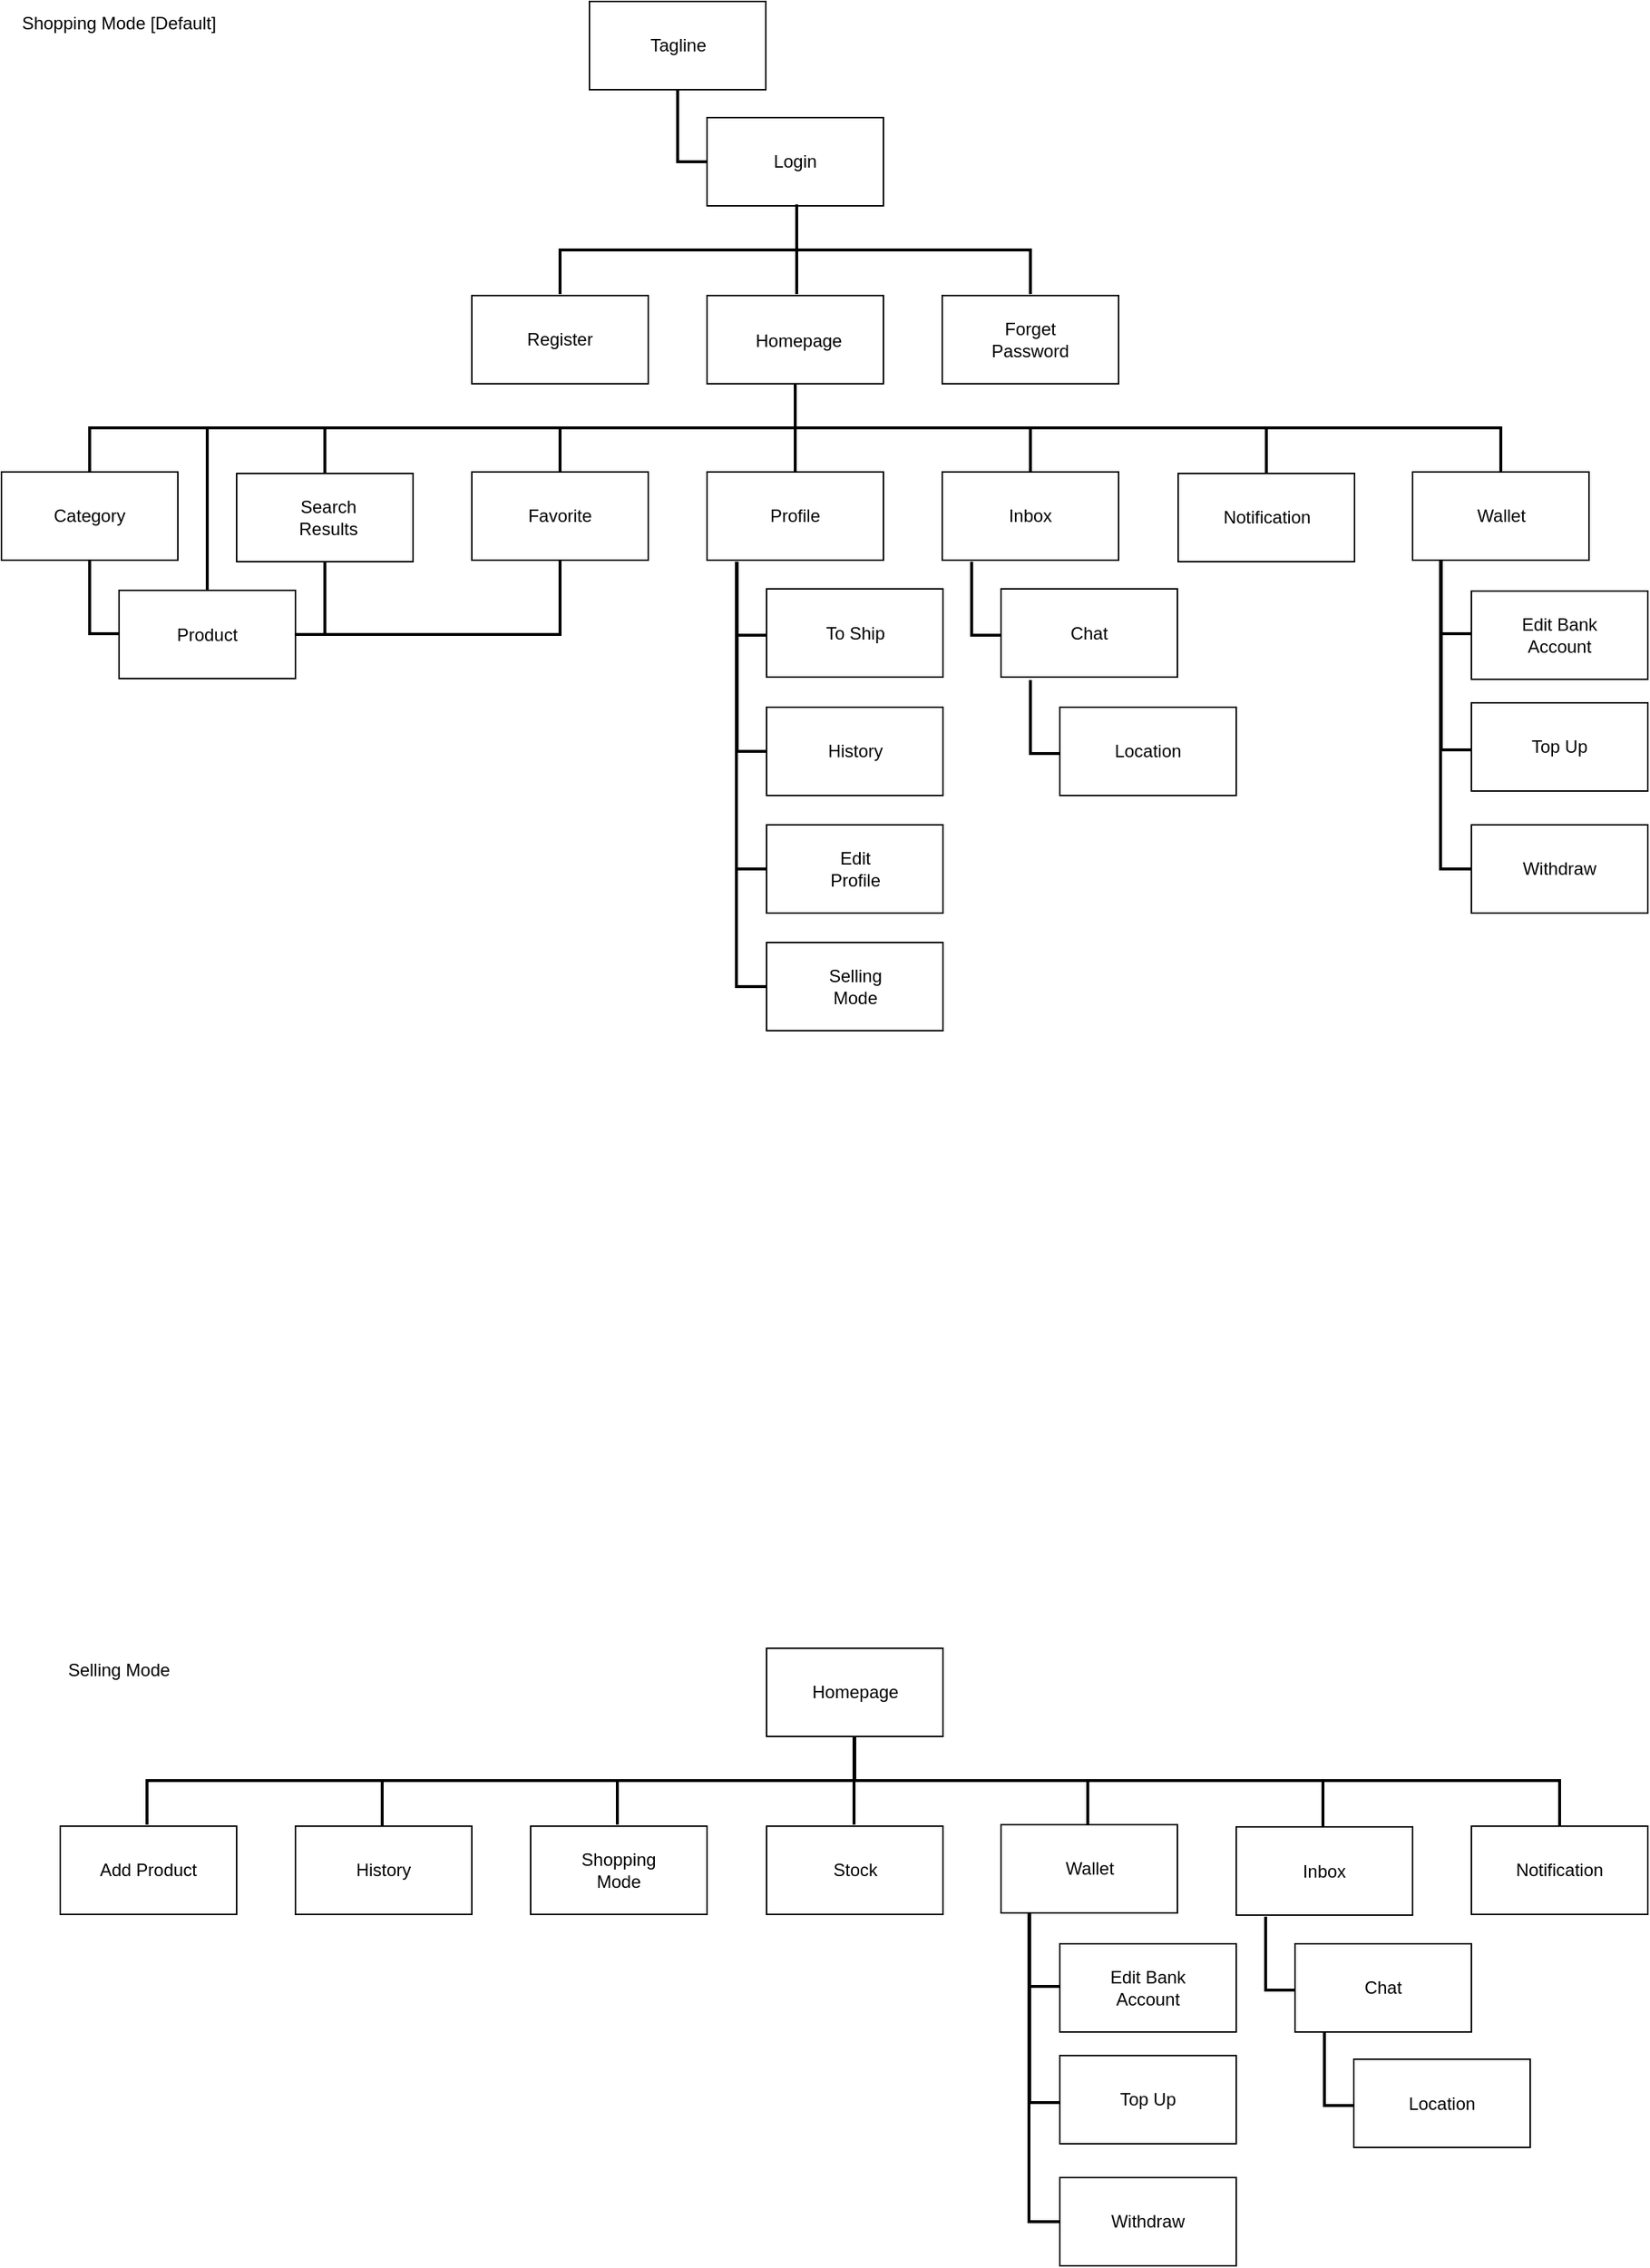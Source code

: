 <mxfile version="23.0.2" type="device">
  <diagram name="Page-1" id="lIRqyHxC0R3AH6KVQ2DP">
    <mxGraphModel dx="1908" dy="1246" grid="1" gridSize="10" guides="1" tooltips="1" connect="1" arrows="1" fold="1" page="1" pageScale="1" pageWidth="1654" pageHeight="1169" math="0" shadow="0">
      <root>
        <mxCell id="0" />
        <mxCell id="1" parent="0" />
        <mxCell id="brxClrzuQZExlbl_WFOc-2" value="" style="rounded=0;whiteSpace=wrap;html=1;" parent="1" vertex="1">
          <mxGeometry x="480" y="80" width="120" height="60" as="geometry" />
        </mxCell>
        <mxCell id="brxClrzuQZExlbl_WFOc-3" value="Tagline" style="text;html=1;strokeColor=none;fillColor=none;align=center;verticalAlign=middle;whiteSpace=wrap;rounded=0;" parent="1" vertex="1">
          <mxGeometry x="511.5" y="95" width="57" height="30" as="geometry" />
        </mxCell>
        <mxCell id="brxClrzuQZExlbl_WFOc-4" value="" style="rounded=0;whiteSpace=wrap;html=1;" parent="1" vertex="1">
          <mxGeometry x="560" y="159" width="120" height="60" as="geometry" />
        </mxCell>
        <mxCell id="brxClrzuQZExlbl_WFOc-5" value="Login" style="text;html=1;strokeColor=none;fillColor=none;align=center;verticalAlign=middle;whiteSpace=wrap;rounded=0;" parent="1" vertex="1">
          <mxGeometry x="590" y="174" width="60" height="30" as="geometry" />
        </mxCell>
        <mxCell id="brxClrzuQZExlbl_WFOc-6" value="" style="rounded=0;whiteSpace=wrap;html=1;" parent="1" vertex="1">
          <mxGeometry x="400" y="280" width="120" height="60" as="geometry" />
        </mxCell>
        <mxCell id="brxClrzuQZExlbl_WFOc-7" value="Register" style="text;html=1;strokeColor=none;fillColor=none;align=center;verticalAlign=middle;whiteSpace=wrap;rounded=0;" parent="1" vertex="1">
          <mxGeometry x="430" y="295" width="60" height="30" as="geometry" />
        </mxCell>
        <mxCell id="brxClrzuQZExlbl_WFOc-8" value="" style="rounded=0;whiteSpace=wrap;html=1;" parent="1" vertex="1">
          <mxGeometry x="560" y="280" width="120" height="60" as="geometry" />
        </mxCell>
        <mxCell id="MwOp3cHE7a-F9lENikX7-23" value="" style="edgeStyle=orthogonalEdgeStyle;rounded=0;orthogonalLoop=1;jettySize=auto;html=1;exitX=0.5;exitY=1;exitDx=0;exitDy=0;endArrow=none;endFill=0;strokeWidth=2;entryX=0.5;entryY=0;entryDx=0;entryDy=0;" parent="1" source="brxClrzuQZExlbl_WFOc-8" target="MwOp3cHE7a-F9lENikX7-9" edge="1">
          <mxGeometry relative="1" as="geometry">
            <mxPoint x="543" y="363" as="sourcePoint" />
            <Array as="points">
              <mxPoint x="540" y="370" />
              <mxPoint x="620" y="370" />
              <mxPoint x="620" y="400" />
            </Array>
          </mxGeometry>
        </mxCell>
        <mxCell id="brxClrzuQZExlbl_WFOc-9" value="Homepage" style="text;html=1;strokeColor=none;fillColor=none;align=center;verticalAlign=middle;whiteSpace=wrap;rounded=0;" parent="1" vertex="1">
          <mxGeometry x="575" y="295" width="95" height="31.67" as="geometry" />
        </mxCell>
        <mxCell id="brxClrzuQZExlbl_WFOc-10" value="" style="rounded=0;whiteSpace=wrap;html=1;" parent="1" vertex="1">
          <mxGeometry x="80" y="400" width="120" height="60" as="geometry" />
        </mxCell>
        <mxCell id="brxClrzuQZExlbl_WFOc-11" value="Category" style="text;html=1;strokeColor=none;fillColor=none;align=center;verticalAlign=middle;whiteSpace=wrap;rounded=0;" parent="1" vertex="1">
          <mxGeometry x="110" y="415" width="60" height="30" as="geometry" />
        </mxCell>
        <mxCell id="brxClrzuQZExlbl_WFOc-12" value="" style="rounded=0;whiteSpace=wrap;html=1;" parent="1" vertex="1">
          <mxGeometry x="240" y="401" width="120" height="60" as="geometry" />
        </mxCell>
        <mxCell id="brxClrzuQZExlbl_WFOc-13" value="Search Results" style="text;html=1;strokeColor=none;fillColor=none;align=center;verticalAlign=middle;whiteSpace=wrap;rounded=0;" parent="1" vertex="1">
          <mxGeometry x="265" y="414.93" width="75" height="32.14" as="geometry" />
        </mxCell>
        <mxCell id="brxClrzuQZExlbl_WFOc-14" value="" style="rounded=0;whiteSpace=wrap;html=1;" parent="1" vertex="1">
          <mxGeometry x="880.5" y="401" width="120" height="60" as="geometry" />
        </mxCell>
        <mxCell id="brxClrzuQZExlbl_WFOc-15" value="Notification" style="text;html=1;strokeColor=none;fillColor=none;align=center;verticalAlign=middle;whiteSpace=wrap;rounded=0;" parent="1" vertex="1">
          <mxGeometry x="905.5" y="416" width="70" height="30" as="geometry" />
        </mxCell>
        <mxCell id="brxClrzuQZExlbl_WFOc-16" value="" style="rounded=0;whiteSpace=wrap;html=1;" parent="1" vertex="1">
          <mxGeometry x="400" y="400" width="120" height="60" as="geometry" />
        </mxCell>
        <mxCell id="brxClrzuQZExlbl_WFOc-17" value="Favorite" style="text;html=1;strokeColor=none;fillColor=none;align=center;verticalAlign=middle;whiteSpace=wrap;rounded=0;" parent="1" vertex="1">
          <mxGeometry x="430" y="415" width="60" height="30" as="geometry" />
        </mxCell>
        <mxCell id="brxClrzuQZExlbl_WFOc-18" value="" style="rounded=0;whiteSpace=wrap;html=1;" parent="1" vertex="1">
          <mxGeometry x="600.5" y="1200" width="120" height="60" as="geometry" />
        </mxCell>
        <mxCell id="brxClrzuQZExlbl_WFOc-19" value="Homepage" style="text;html=1;strokeColor=none;fillColor=none;align=center;verticalAlign=middle;whiteSpace=wrap;rounded=0;" parent="1" vertex="1">
          <mxGeometry x="620.5" y="1215" width="80" height="30" as="geometry" />
        </mxCell>
        <mxCell id="brxClrzuQZExlbl_WFOc-20" value="" style="rounded=0;whiteSpace=wrap;html=1;" parent="1" vertex="1">
          <mxGeometry x="760" y="479.5" width="120" height="60" as="geometry" />
        </mxCell>
        <mxCell id="brxClrzuQZExlbl_WFOc-21" value="Chat" style="text;html=1;strokeColor=none;fillColor=none;align=center;verticalAlign=middle;whiteSpace=wrap;rounded=0;" parent="1" vertex="1">
          <mxGeometry x="790" y="494.5" width="60" height="30" as="geometry" />
        </mxCell>
        <mxCell id="brxClrzuQZExlbl_WFOc-22" value="" style="rounded=0;whiteSpace=wrap;html=1;" parent="1" vertex="1">
          <mxGeometry x="600.5" y="1321" width="120" height="60" as="geometry" />
        </mxCell>
        <mxCell id="brxClrzuQZExlbl_WFOc-23" value="Stock" style="text;html=1;strokeColor=none;fillColor=none;align=center;verticalAlign=middle;whiteSpace=wrap;rounded=0;" parent="1" vertex="1">
          <mxGeometry x="630.5" y="1336" width="60" height="30" as="geometry" />
        </mxCell>
        <mxCell id="brxClrzuQZExlbl_WFOc-24" value="" style="rounded=0;whiteSpace=wrap;html=1;" parent="1" vertex="1">
          <mxGeometry x="160" y="480.5" width="120" height="60" as="geometry" />
        </mxCell>
        <mxCell id="brxClrzuQZExlbl_WFOc-28" value="" style="rounded=0;whiteSpace=wrap;html=1;" parent="1" vertex="1">
          <mxGeometry x="600.5" y="560" width="120" height="60" as="geometry" />
        </mxCell>
        <mxCell id="brxClrzuQZExlbl_WFOc-29" value="History" style="text;html=1;strokeColor=none;fillColor=none;align=center;verticalAlign=middle;whiteSpace=wrap;rounded=0;" parent="1" vertex="1">
          <mxGeometry x="630.5" y="575" width="60" height="30" as="geometry" />
        </mxCell>
        <mxCell id="brxClrzuQZExlbl_WFOc-30" value="" style="rounded=0;whiteSpace=wrap;html=1;" parent="1" vertex="1">
          <mxGeometry x="760" y="1320" width="120" height="60" as="geometry" />
        </mxCell>
        <mxCell id="brxClrzuQZExlbl_WFOc-31" value="Wallet" style="text;html=1;strokeColor=none;fillColor=none;align=center;verticalAlign=middle;whiteSpace=wrap;rounded=0;" parent="1" vertex="1">
          <mxGeometry x="783.5" y="1335" width="73" height="30" as="geometry" />
        </mxCell>
        <mxCell id="brxClrzuQZExlbl_WFOc-32" value="" style="rounded=0;whiteSpace=wrap;html=1;" parent="1" vertex="1">
          <mxGeometry x="280" y="1321" width="120" height="60" as="geometry" />
        </mxCell>
        <mxCell id="brxClrzuQZExlbl_WFOc-33" value="History" style="text;html=1;strokeColor=none;fillColor=none;align=center;verticalAlign=middle;whiteSpace=wrap;rounded=0;" parent="1" vertex="1">
          <mxGeometry x="310" y="1336" width="60" height="30" as="geometry" />
        </mxCell>
        <mxCell id="brxClrzuQZExlbl_WFOc-34" value="" style="rounded=0;whiteSpace=wrap;html=1;" parent="1" vertex="1">
          <mxGeometry x="440" y="1321" width="120" height="60" as="geometry" />
        </mxCell>
        <mxCell id="brxClrzuQZExlbl_WFOc-35" value="Shopping Mode" style="text;html=1;strokeColor=none;fillColor=none;align=center;verticalAlign=middle;whiteSpace=wrap;rounded=0;" parent="1" vertex="1">
          <mxGeometry x="470" y="1336" width="60" height="30" as="geometry" />
        </mxCell>
        <mxCell id="brxClrzuQZExlbl_WFOc-36" value="" style="rounded=0;whiteSpace=wrap;html=1;" parent="1" vertex="1">
          <mxGeometry x="800" y="1401" width="120" height="60" as="geometry" />
        </mxCell>
        <mxCell id="brxClrzuQZExlbl_WFOc-37" value="Edit Bank Account" style="text;html=1;strokeColor=none;fillColor=none;align=center;verticalAlign=middle;whiteSpace=wrap;rounded=0;" parent="1" vertex="1">
          <mxGeometry x="820" y="1416" width="80" height="30" as="geometry" />
        </mxCell>
        <mxCell id="brxClrzuQZExlbl_WFOc-25" value="Product" style="text;html=1;strokeColor=none;fillColor=none;align=center;verticalAlign=middle;whiteSpace=wrap;rounded=0;" parent="1" vertex="1">
          <mxGeometry x="190" y="498" width="60" height="25" as="geometry" />
        </mxCell>
        <mxCell id="MwOp3cHE7a-F9lENikX7-1" value="" style="endArrow=none;html=1;rounded=0;strokeWidth=2;edgeStyle=orthogonalEdgeStyle;exitX=0;exitY=0.5;exitDx=0;exitDy=0;entryX=0.5;entryY=1;entryDx=0;entryDy=0;" parent="1" target="brxClrzuQZExlbl_WFOc-2" edge="1">
          <mxGeometry width="50" height="50" relative="1" as="geometry">
            <mxPoint x="560" y="189" as="sourcePoint" />
            <mxPoint x="526" y="174" as="targetPoint" />
            <Array as="points">
              <mxPoint x="540" y="189" />
            </Array>
          </mxGeometry>
        </mxCell>
        <mxCell id="MwOp3cHE7a-F9lENikX7-2" value="" style="rounded=0;whiteSpace=wrap;html=1;" parent="1" vertex="1">
          <mxGeometry x="720" y="280" width="120" height="60" as="geometry" />
        </mxCell>
        <mxCell id="MwOp3cHE7a-F9lENikX7-3" value="Forget Password" style="text;html=1;strokeColor=none;fillColor=none;align=center;verticalAlign=middle;whiteSpace=wrap;rounded=0;" parent="1" vertex="1">
          <mxGeometry x="750" y="295" width="60" height="30" as="geometry" />
        </mxCell>
        <mxCell id="MwOp3cHE7a-F9lENikX7-7" value="" style="rounded=0;whiteSpace=wrap;html=1;" parent="1" vertex="1">
          <mxGeometry x="720" y="400" width="120" height="60" as="geometry" />
        </mxCell>
        <mxCell id="MwOp3cHE7a-F9lENikX7-8" value="Inbox" style="text;html=1;strokeColor=none;fillColor=none;align=center;verticalAlign=middle;whiteSpace=wrap;rounded=0;" parent="1" vertex="1">
          <mxGeometry x="750" y="415" width="60" height="30" as="geometry" />
        </mxCell>
        <mxCell id="MwOp3cHE7a-F9lENikX7-9" value="" style="rounded=0;whiteSpace=wrap;html=1;" parent="1" vertex="1">
          <mxGeometry x="560" y="400" width="120" height="60" as="geometry" />
        </mxCell>
        <mxCell id="MwOp3cHE7a-F9lENikX7-10" value="Profile" style="text;html=1;strokeColor=none;fillColor=none;align=center;verticalAlign=middle;whiteSpace=wrap;rounded=0;" parent="1" vertex="1">
          <mxGeometry x="590" y="415" width="60" height="30" as="geometry" />
        </mxCell>
        <mxCell id="MwOp3cHE7a-F9lENikX7-11" value="" style="rounded=0;whiteSpace=wrap;html=1;" parent="1" vertex="1">
          <mxGeometry x="800" y="1477" width="120" height="60" as="geometry" />
        </mxCell>
        <mxCell id="MwOp3cHE7a-F9lENikX7-12" value="Top Up" style="text;html=1;strokeColor=none;fillColor=none;align=center;verticalAlign=middle;whiteSpace=wrap;rounded=0;" parent="1" vertex="1">
          <mxGeometry x="820" y="1492" width="80" height="30" as="geometry" />
        </mxCell>
        <mxCell id="MwOp3cHE7a-F9lENikX7-13" value="" style="rounded=0;whiteSpace=wrap;html=1;" parent="1" vertex="1">
          <mxGeometry x="120" y="1321" width="120" height="60" as="geometry" />
        </mxCell>
        <mxCell id="MwOp3cHE7a-F9lENikX7-14" value="Add Product" style="text;html=1;strokeColor=none;fillColor=none;align=center;verticalAlign=middle;whiteSpace=wrap;rounded=0;" parent="1" vertex="1">
          <mxGeometry x="140" y="1336" width="80" height="30" as="geometry" />
        </mxCell>
        <mxCell id="MwOp3cHE7a-F9lENikX7-17" value="" style="rounded=0;whiteSpace=wrap;html=1;" parent="1" vertex="1">
          <mxGeometry x="600.5" y="720" width="120" height="60" as="geometry" />
        </mxCell>
        <mxCell id="MwOp3cHE7a-F9lENikX7-18" value="Selling Mode" style="text;html=1;strokeColor=none;fillColor=none;align=center;verticalAlign=middle;whiteSpace=wrap;rounded=0;" parent="1" vertex="1">
          <mxGeometry x="630.5" y="735" width="60" height="30" as="geometry" />
        </mxCell>
        <mxCell id="MwOp3cHE7a-F9lENikX7-19" value="" style="rounded=0;whiteSpace=wrap;html=1;" parent="1" vertex="1">
          <mxGeometry x="600.5" y="640" width="120" height="60" as="geometry" />
        </mxCell>
        <mxCell id="MwOp3cHE7a-F9lENikX7-20" value="Edit Profile" style="text;html=1;strokeColor=none;fillColor=none;align=center;verticalAlign=middle;whiteSpace=wrap;rounded=0;" parent="1" vertex="1">
          <mxGeometry x="630.5" y="655" width="60" height="30" as="geometry" />
        </mxCell>
        <mxCell id="MwOp3cHE7a-F9lENikX7-21" value="" style="rounded=0;whiteSpace=wrap;html=1;" parent="1" vertex="1">
          <mxGeometry x="600.5" y="479.5" width="120" height="60" as="geometry" />
        </mxCell>
        <mxCell id="MwOp3cHE7a-F9lENikX7-22" value="To Ship" style="text;html=1;strokeColor=none;fillColor=none;align=center;verticalAlign=middle;whiteSpace=wrap;rounded=0;" parent="1" vertex="1">
          <mxGeometry x="630.5" y="494.5" width="60" height="30" as="geometry" />
        </mxCell>
        <mxCell id="MwOp3cHE7a-F9lENikX7-24" value="" style="edgeStyle=orthogonalEdgeStyle;rounded=0;orthogonalLoop=1;jettySize=auto;html=1;endArrow=none;endFill=0;entryX=0.5;entryY=0;entryDx=0;entryDy=0;strokeWidth=2;exitX=0.5;exitY=1;exitDx=0;exitDy=0;" parent="1" target="MwOp3cHE7a-F9lENikX7-7" edge="1" source="brxClrzuQZExlbl_WFOc-8">
          <mxGeometry relative="1" as="geometry">
            <mxPoint x="540" y="340" as="sourcePoint" />
            <mxPoint x="630" y="410" as="targetPoint" />
            <Array as="points">
              <mxPoint x="620" y="370" />
              <mxPoint x="780" y="370" />
            </Array>
          </mxGeometry>
        </mxCell>
        <mxCell id="MwOp3cHE7a-F9lENikX7-25" value="" style="edgeStyle=orthogonalEdgeStyle;rounded=0;orthogonalLoop=1;jettySize=auto;html=1;endArrow=none;endFill=0;entryX=0.5;entryY=0;entryDx=0;entryDy=0;strokeWidth=2;" parent="1" target="brxClrzuQZExlbl_WFOc-14" edge="1">
          <mxGeometry relative="1" as="geometry">
            <mxPoint x="620" y="340" as="sourcePoint" />
            <mxPoint x="640" y="420" as="targetPoint" />
            <Array as="points">
              <mxPoint x="620" y="370" />
              <mxPoint x="941" y="370" />
            </Array>
          </mxGeometry>
        </mxCell>
        <mxCell id="MwOp3cHE7a-F9lENikX7-26" value="" style="edgeStyle=orthogonalEdgeStyle;rounded=0;orthogonalLoop=1;jettySize=auto;html=1;exitX=0.5;exitY=1;exitDx=0;exitDy=0;endArrow=none;endFill=0;strokeWidth=2;entryX=0.5;entryY=0;entryDx=0;entryDy=0;" parent="1" source="brxClrzuQZExlbl_WFOc-8" target="brxClrzuQZExlbl_WFOc-16" edge="1">
          <mxGeometry relative="1" as="geometry">
            <mxPoint x="550" y="350" as="sourcePoint" />
            <mxPoint x="630" y="410" as="targetPoint" />
            <Array as="points">
              <mxPoint x="620" y="370" />
              <mxPoint x="460" y="370" />
            </Array>
          </mxGeometry>
        </mxCell>
        <mxCell id="MwOp3cHE7a-F9lENikX7-27" value="" style="edgeStyle=orthogonalEdgeStyle;rounded=0;orthogonalLoop=1;jettySize=auto;html=1;exitX=0.5;exitY=1;exitDx=0;exitDy=0;endArrow=none;endFill=0;strokeWidth=2;entryX=0.5;entryY=0;entryDx=0;entryDy=0;" parent="1" source="brxClrzuQZExlbl_WFOc-8" target="brxClrzuQZExlbl_WFOc-12" edge="1">
          <mxGeometry relative="1" as="geometry">
            <mxPoint x="560" y="360" as="sourcePoint" />
            <mxPoint x="640" y="420" as="targetPoint" />
            <Array as="points">
              <mxPoint x="620" y="370" />
              <mxPoint x="300" y="370" />
            </Array>
          </mxGeometry>
        </mxCell>
        <mxCell id="MwOp3cHE7a-F9lENikX7-28" value="" style="edgeStyle=orthogonalEdgeStyle;rounded=0;orthogonalLoop=1;jettySize=auto;html=1;endArrow=none;endFill=0;strokeWidth=2;entryX=0.5;entryY=0;entryDx=0;entryDy=0;exitX=0.5;exitY=1;exitDx=0;exitDy=0;" parent="1" target="brxClrzuQZExlbl_WFOc-10" edge="1" source="brxClrzuQZExlbl_WFOc-8">
          <mxGeometry relative="1" as="geometry">
            <mxPoint x="540" y="340" as="sourcePoint" />
            <mxPoint x="470" y="410" as="targetPoint" />
            <Array as="points">
              <mxPoint x="620" y="370" />
              <mxPoint x="140" y="370" />
            </Array>
          </mxGeometry>
        </mxCell>
        <mxCell id="MwOp3cHE7a-F9lENikX7-29" value="" style="edgeStyle=orthogonalEdgeStyle;rounded=0;orthogonalLoop=1;jettySize=auto;html=1;endArrow=none;endFill=0;strokeWidth=2;entryX=0.5;entryY=0;entryDx=0;entryDy=0;exitX=0.5;exitY=1;exitDx=0;exitDy=0;" parent="1" target="brxClrzuQZExlbl_WFOc-24" edge="1" source="brxClrzuQZExlbl_WFOc-8">
          <mxGeometry relative="1" as="geometry">
            <mxPoint x="540" y="340" as="sourcePoint" />
            <mxPoint x="150" y="410" as="targetPoint" />
            <Array as="points">
              <mxPoint x="620" y="370" />
              <mxPoint x="220" y="370" />
            </Array>
          </mxGeometry>
        </mxCell>
        <mxCell id="MwOp3cHE7a-F9lENikX7-33" value="" style="edgeStyle=orthogonalEdgeStyle;rounded=0;orthogonalLoop=1;jettySize=auto;html=1;endArrow=none;endFill=0;strokeWidth=2;exitX=0.5;exitY=1;exitDx=0;exitDy=0;" parent="1" source="brxClrzuQZExlbl_WFOc-10" edge="1">
          <mxGeometry relative="1" as="geometry">
            <mxPoint x="550" y="350" as="sourcePoint" />
            <mxPoint x="160" y="510" as="targetPoint" />
            <Array as="points">
              <mxPoint x="140" y="510" />
              <mxPoint x="160" y="510" />
            </Array>
          </mxGeometry>
        </mxCell>
        <mxCell id="MwOp3cHE7a-F9lENikX7-35" value="" style="edgeStyle=orthogonalEdgeStyle;rounded=0;orthogonalLoop=1;jettySize=auto;html=1;endArrow=none;endFill=0;strokeWidth=2;exitX=0.5;exitY=1;exitDx=0;exitDy=0;entryX=1;entryY=0.5;entryDx=0;entryDy=0;" parent="1" source="brxClrzuQZExlbl_WFOc-12" target="brxClrzuQZExlbl_WFOc-24" edge="1">
          <mxGeometry relative="1" as="geometry">
            <mxPoint x="302.5" y="460" as="sourcePoint" />
            <mxPoint x="322.5" y="510" as="targetPoint" />
            <Array as="points">
              <mxPoint x="300" y="511" />
            </Array>
          </mxGeometry>
        </mxCell>
        <mxCell id="MwOp3cHE7a-F9lENikX7-36" value="" style="edgeStyle=orthogonalEdgeStyle;rounded=0;orthogonalLoop=1;jettySize=auto;html=1;endArrow=none;endFill=0;strokeWidth=2;exitX=0.5;exitY=1;exitDx=0;exitDy=0;entryX=1;entryY=0.5;entryDx=0;entryDy=0;" parent="1" source="brxClrzuQZExlbl_WFOc-16" target="brxClrzuQZExlbl_WFOc-24" edge="1">
          <mxGeometry relative="1" as="geometry">
            <mxPoint x="460" y="460" as="sourcePoint" />
            <mxPoint x="440" y="510" as="targetPoint" />
            <Array as="points">
              <mxPoint x="460" y="511" />
            </Array>
          </mxGeometry>
        </mxCell>
        <mxCell id="MwOp3cHE7a-F9lENikX7-37" value="" style="edgeStyle=orthogonalEdgeStyle;rounded=0;orthogonalLoop=1;jettySize=auto;html=1;endArrow=none;endFill=0;strokeWidth=2;exitX=0.5;exitY=1;exitDx=0;exitDy=0;" parent="1" edge="1">
          <mxGeometry relative="1" as="geometry">
            <mxPoint x="740" y="461" as="sourcePoint" />
            <mxPoint x="760" y="511" as="targetPoint" />
            <Array as="points">
              <mxPoint x="740" y="511" />
              <mxPoint x="760" y="511" />
            </Array>
          </mxGeometry>
        </mxCell>
        <mxCell id="MwOp3cHE7a-F9lENikX7-38" value="" style="edgeStyle=orthogonalEdgeStyle;rounded=0;orthogonalLoop=1;jettySize=auto;html=1;endArrow=none;endFill=0;strokeWidth=2;exitX=0.5;exitY=1;exitDx=0;exitDy=0;" parent="1" edge="1">
          <mxGeometry relative="1" as="geometry">
            <mxPoint x="580.5" y="461" as="sourcePoint" />
            <mxPoint x="600.5" y="511.0" as="targetPoint" />
            <Array as="points">
              <mxPoint x="580.5" y="511.0" />
              <mxPoint x="600.5" y="511.0" />
            </Array>
          </mxGeometry>
        </mxCell>
        <mxCell id="MwOp3cHE7a-F9lENikX7-39" value="" style="edgeStyle=orthogonalEdgeStyle;rounded=0;orthogonalLoop=1;jettySize=auto;html=1;endArrow=none;endFill=0;strokeWidth=2;exitX=0.5;exitY=1;exitDx=0;exitDy=0;entryX=0;entryY=0.5;entryDx=0;entryDy=0;" parent="1" target="brxClrzuQZExlbl_WFOc-28" edge="1">
          <mxGeometry relative="1" as="geometry">
            <mxPoint x="580.5" y="461" as="sourcePoint" />
            <mxPoint x="600.5" y="511.0" as="targetPoint" />
            <Array as="points">
              <mxPoint x="581" y="590" />
            </Array>
          </mxGeometry>
        </mxCell>
        <mxCell id="MwOp3cHE7a-F9lENikX7-40" value="" style="edgeStyle=orthogonalEdgeStyle;rounded=0;orthogonalLoop=1;jettySize=auto;html=1;endArrow=none;endFill=0;strokeWidth=2;exitX=0.5;exitY=1;exitDx=0;exitDy=0;entryX=0;entryY=0.5;entryDx=0;entryDy=0;" parent="1" target="MwOp3cHE7a-F9lENikX7-19" edge="1">
          <mxGeometry relative="1" as="geometry">
            <mxPoint x="580" y="461" as="sourcePoint" />
            <mxPoint x="601" y="680" as="targetPoint" />
            <Array as="points">
              <mxPoint x="580" y="670" />
            </Array>
          </mxGeometry>
        </mxCell>
        <mxCell id="MwOp3cHE7a-F9lENikX7-41" value="" style="edgeStyle=orthogonalEdgeStyle;rounded=0;orthogonalLoop=1;jettySize=auto;html=1;endArrow=none;endFill=0;strokeWidth=2;exitX=0.5;exitY=1;exitDx=0;exitDy=0;entryX=0;entryY=0.5;entryDx=0;entryDy=0;" parent="1" target="MwOp3cHE7a-F9lENikX7-17" edge="1">
          <mxGeometry relative="1" as="geometry">
            <mxPoint x="580" y="461" as="sourcePoint" />
            <mxPoint x="600.5" y="590" as="targetPoint" />
            <Array as="points">
              <mxPoint x="580" y="750" />
            </Array>
          </mxGeometry>
        </mxCell>
        <mxCell id="MwOp3cHE7a-F9lENikX7-43" value="" style="rounded=0;whiteSpace=wrap;html=1;" parent="1" vertex="1">
          <mxGeometry x="960" y="1401" width="120" height="60" as="geometry" />
        </mxCell>
        <mxCell id="MwOp3cHE7a-F9lENikX7-44" value="Chat" style="text;html=1;strokeColor=none;fillColor=none;align=center;verticalAlign=middle;whiteSpace=wrap;rounded=0;" parent="1" vertex="1">
          <mxGeometry x="990" y="1416" width="60" height="30" as="geometry" />
        </mxCell>
        <mxCell id="MwOp3cHE7a-F9lENikX7-45" value="" style="rounded=0;whiteSpace=wrap;html=1;" parent="1" vertex="1">
          <mxGeometry x="920" y="1321.5" width="120" height="60" as="geometry" />
        </mxCell>
        <mxCell id="MwOp3cHE7a-F9lENikX7-46" value="Inbox" style="text;html=1;strokeColor=none;fillColor=none;align=center;verticalAlign=middle;whiteSpace=wrap;rounded=0;" parent="1" vertex="1">
          <mxGeometry x="950" y="1336.5" width="60" height="30" as="geometry" />
        </mxCell>
        <mxCell id="MwOp3cHE7a-F9lENikX7-47" value="" style="edgeStyle=orthogonalEdgeStyle;rounded=0;orthogonalLoop=1;jettySize=auto;html=1;endArrow=none;endFill=0;strokeWidth=2;exitX=0.5;exitY=1;exitDx=0;exitDy=0;" parent="1" edge="1">
          <mxGeometry relative="1" as="geometry">
            <mxPoint x="940" y="1382.5" as="sourcePoint" />
            <mxPoint x="960" y="1432.5" as="targetPoint" />
            <Array as="points">
              <mxPoint x="940" y="1432.5" />
              <mxPoint x="960" y="1432.5" />
            </Array>
          </mxGeometry>
        </mxCell>
        <mxCell id="MwOp3cHE7a-F9lENikX7-48" value="" style="rounded=0;whiteSpace=wrap;html=1;" parent="1" vertex="1">
          <mxGeometry x="1080" y="1321" width="120" height="60" as="geometry" />
        </mxCell>
        <mxCell id="MwOp3cHE7a-F9lENikX7-49" value="Notification" style="text;html=1;strokeColor=none;fillColor=none;align=center;verticalAlign=middle;whiteSpace=wrap;rounded=0;" parent="1" vertex="1">
          <mxGeometry x="1105" y="1336" width="70" height="30" as="geometry" />
        </mxCell>
        <mxCell id="MwOp3cHE7a-F9lENikX7-51" value="" style="edgeStyle=orthogonalEdgeStyle;rounded=0;orthogonalLoop=1;jettySize=auto;html=1;endArrow=none;endFill=0;strokeWidth=2;exitX=0.5;exitY=1;exitDx=0;exitDy=0;" parent="1" edge="1">
          <mxGeometry relative="1" as="geometry">
            <mxPoint x="779.5" y="1380" as="sourcePoint" />
            <mxPoint x="799.5" y="1430" as="targetPoint" />
            <Array as="points">
              <mxPoint x="779.5" y="1430" />
              <mxPoint x="799.5" y="1430" />
            </Array>
          </mxGeometry>
        </mxCell>
        <mxCell id="MwOp3cHE7a-F9lENikX7-52" value="" style="edgeStyle=orthogonalEdgeStyle;rounded=0;orthogonalLoop=1;jettySize=auto;html=1;endArrow=none;endFill=0;strokeWidth=2;exitX=0.5;exitY=1;exitDx=0;exitDy=0;entryX=0;entryY=0.5;entryDx=0;entryDy=0;" parent="1" edge="1">
          <mxGeometry relative="1" as="geometry">
            <mxPoint x="779.5" y="1380" as="sourcePoint" />
            <mxPoint x="800" y="1509" as="targetPoint" />
            <Array as="points">
              <mxPoint x="780" y="1509" />
            </Array>
          </mxGeometry>
        </mxCell>
        <mxCell id="MwOp3cHE7a-F9lENikX7-53" value="" style="edgeStyle=orthogonalEdgeStyle;rounded=0;orthogonalLoop=1;jettySize=auto;html=1;endArrow=none;endFill=0;strokeWidth=2;" parent="1" edge="1">
          <mxGeometry relative="1" as="geometry">
            <mxPoint x="660" y="1270" as="sourcePoint" />
            <mxPoint x="660" y="1320" as="targetPoint" />
            <Array as="points">
              <mxPoint x="660" y="1310" />
              <mxPoint x="660" y="1310" />
            </Array>
          </mxGeometry>
        </mxCell>
        <mxCell id="MwOp3cHE7a-F9lENikX7-54" value="" style="edgeStyle=orthogonalEdgeStyle;rounded=0;orthogonalLoop=1;jettySize=auto;html=1;endArrow=none;endFill=0;entryX=0.5;entryY=0;entryDx=0;entryDy=0;strokeWidth=2;" parent="1" source="brxClrzuQZExlbl_WFOc-18" edge="1">
          <mxGeometry relative="1" as="geometry">
            <mxPoint x="579" y="1260" as="sourcePoint" />
            <mxPoint x="819" y="1320" as="targetPoint" />
            <Array as="points">
              <mxPoint x="661" y="1290" />
              <mxPoint x="819" y="1290" />
            </Array>
          </mxGeometry>
        </mxCell>
        <mxCell id="MwOp3cHE7a-F9lENikX7-55" value="" style="edgeStyle=orthogonalEdgeStyle;rounded=0;orthogonalLoop=1;jettySize=auto;html=1;endArrow=none;endFill=0;entryX=0.5;entryY=0;entryDx=0;entryDy=0;strokeWidth=2;exitX=0.5;exitY=1;exitDx=0;exitDy=0;" parent="1" source="brxClrzuQZExlbl_WFOc-18" edge="1">
          <mxGeometry relative="1" as="geometry">
            <mxPoint x="579" y="1270" as="sourcePoint" />
            <mxPoint x="980" y="1321" as="targetPoint" />
            <Array as="points">
              <mxPoint x="660" y="1270" />
              <mxPoint x="660" y="1270" />
              <mxPoint x="660" y="1290" />
              <mxPoint x="979" y="1290" />
              <mxPoint x="979" y="1321" />
            </Array>
          </mxGeometry>
        </mxCell>
        <mxCell id="MwOp3cHE7a-F9lENikX7-56" value="" style="edgeStyle=orthogonalEdgeStyle;rounded=0;orthogonalLoop=1;jettySize=auto;html=1;endArrow=none;endFill=0;strokeWidth=2;entryX=0.5;entryY=0;entryDx=0;entryDy=0;" parent="1" edge="1">
          <mxGeometry relative="1" as="geometry">
            <mxPoint x="660" y="1260" as="sourcePoint" />
            <mxPoint x="499" y="1320" as="targetPoint" />
            <Array as="points">
              <mxPoint x="660" y="1260" />
              <mxPoint x="660" y="1290" />
              <mxPoint x="499" y="1290" />
            </Array>
          </mxGeometry>
        </mxCell>
        <mxCell id="MwOp3cHE7a-F9lENikX7-57" value="" style="edgeStyle=orthogonalEdgeStyle;rounded=0;orthogonalLoop=1;jettySize=auto;html=1;exitX=0.5;exitY=1;exitDx=0;exitDy=0;endArrow=none;endFill=0;strokeWidth=2;entryX=0.5;entryY=0;entryDx=0;entryDy=0;" parent="1" source="brxClrzuQZExlbl_WFOc-18" edge="1">
          <mxGeometry relative="1" as="geometry">
            <mxPoint x="579" y="1260" as="sourcePoint" />
            <mxPoint x="339" y="1321" as="targetPoint" />
            <Array as="points">
              <mxPoint x="660" y="1290" />
              <mxPoint x="339" y="1290" />
            </Array>
          </mxGeometry>
        </mxCell>
        <mxCell id="MwOp3cHE7a-F9lENikX7-58" value="" style="edgeStyle=orthogonalEdgeStyle;rounded=0;orthogonalLoop=1;jettySize=auto;html=1;endArrow=none;endFill=0;strokeWidth=2;entryX=0.5;entryY=0;entryDx=0;entryDy=0;exitX=0.5;exitY=1;exitDx=0;exitDy=0;" parent="1" source="brxClrzuQZExlbl_WFOc-18" edge="1">
          <mxGeometry relative="1" as="geometry">
            <mxPoint x="579" y="1260" as="sourcePoint" />
            <mxPoint x="179" y="1320" as="targetPoint" />
            <Array as="points">
              <mxPoint x="661" y="1290" />
              <mxPoint x="179" y="1290" />
            </Array>
          </mxGeometry>
        </mxCell>
        <mxCell id="MwOp3cHE7a-F9lENikX7-59" value="" style="edgeStyle=orthogonalEdgeStyle;rounded=0;orthogonalLoop=1;jettySize=auto;html=1;endArrow=none;endFill=0;entryX=0.5;entryY=0;entryDx=0;entryDy=0;strokeWidth=2;" parent="1" target="MwOp3cHE7a-F9lENikX7-48" edge="1">
          <mxGeometry relative="1" as="geometry">
            <mxPoint x="660" y="1260" as="sourcePoint" />
            <mxPoint x="990" y="1331" as="targetPoint" />
            <Array as="points">
              <mxPoint x="660" y="1290" />
              <mxPoint x="1140" y="1290" />
            </Array>
          </mxGeometry>
        </mxCell>
        <mxCell id="MwOp3cHE7a-F9lENikX7-60" value="" style="edgeStyle=orthogonalEdgeStyle;rounded=0;orthogonalLoop=1;jettySize=auto;html=1;endArrow=none;endFill=0;strokeWidth=2;" parent="1" edge="1">
          <mxGeometry relative="1" as="geometry">
            <mxPoint x="621" y="229" as="sourcePoint" />
            <mxPoint x="621" y="279" as="targetPoint" />
            <Array as="points">
              <mxPoint x="621" y="269" />
              <mxPoint x="621" y="269" />
            </Array>
          </mxGeometry>
        </mxCell>
        <mxCell id="MwOp3cHE7a-F9lENikX7-61" value="" style="edgeStyle=orthogonalEdgeStyle;rounded=0;orthogonalLoop=1;jettySize=auto;html=1;endArrow=none;endFill=0;entryX=0.5;entryY=0;entryDx=0;entryDy=0;strokeWidth=2;exitX=0.5;exitY=1;exitDx=0;exitDy=0;" parent="1" edge="1">
          <mxGeometry relative="1" as="geometry">
            <mxPoint x="622" y="219" as="sourcePoint" />
            <mxPoint x="780" y="279" as="targetPoint" />
            <Array as="points">
              <mxPoint x="621" y="249" />
              <mxPoint x="780" y="249" />
            </Array>
          </mxGeometry>
        </mxCell>
        <mxCell id="MwOp3cHE7a-F9lENikX7-62" value="" style="edgeStyle=orthogonalEdgeStyle;rounded=0;orthogonalLoop=1;jettySize=auto;html=1;endArrow=none;endFill=0;strokeWidth=2;entryX=0.5;entryY=0;entryDx=0;entryDy=0;" parent="1" edge="1">
          <mxGeometry relative="1" as="geometry">
            <mxPoint x="621" y="219" as="sourcePoint" />
            <mxPoint x="460" y="279" as="targetPoint" />
            <Array as="points">
              <mxPoint x="621" y="219" />
              <mxPoint x="621" y="249" />
              <mxPoint x="460" y="249" />
            </Array>
          </mxGeometry>
        </mxCell>
        <mxCell id="MwOp3cHE7a-F9lENikX7-63" value="Shopping Mode [Default]" style="text;html=1;strokeColor=none;fillColor=none;align=center;verticalAlign=middle;whiteSpace=wrap;rounded=0;" parent="1" vertex="1">
          <mxGeometry x="80" y="80" width="160" height="30" as="geometry" />
        </mxCell>
        <mxCell id="MwOp3cHE7a-F9lENikX7-64" value="Selling Mode" style="text;html=1;strokeColor=none;fillColor=none;align=center;verticalAlign=middle;whiteSpace=wrap;rounded=0;" parent="1" vertex="1">
          <mxGeometry x="80" y="1200" width="160" height="30" as="geometry" />
        </mxCell>
        <mxCell id="CCgsFmnz38ZOU56Wr28U-1" value="" style="rounded=0;whiteSpace=wrap;html=1;" vertex="1" parent="1">
          <mxGeometry x="800" y="560" width="120" height="60" as="geometry" />
        </mxCell>
        <mxCell id="CCgsFmnz38ZOU56Wr28U-2" value="Location" style="text;html=1;strokeColor=none;fillColor=none;align=center;verticalAlign=middle;whiteSpace=wrap;rounded=0;" vertex="1" parent="1">
          <mxGeometry x="830" y="575" width="60" height="30" as="geometry" />
        </mxCell>
        <mxCell id="CCgsFmnz38ZOU56Wr28U-3" value="" style="edgeStyle=orthogonalEdgeStyle;rounded=0;orthogonalLoop=1;jettySize=auto;html=1;endArrow=none;endFill=0;strokeWidth=2;exitX=0.5;exitY=1;exitDx=0;exitDy=0;" edge="1" parent="1">
          <mxGeometry relative="1" as="geometry">
            <mxPoint x="780" y="541.5" as="sourcePoint" />
            <mxPoint x="800" y="591.5" as="targetPoint" />
            <Array as="points">
              <mxPoint x="780" y="591.5" />
              <mxPoint x="800" y="591.5" />
            </Array>
          </mxGeometry>
        </mxCell>
        <mxCell id="CCgsFmnz38ZOU56Wr28U-5" value="" style="rounded=0;whiteSpace=wrap;html=1;" vertex="1" parent="1">
          <mxGeometry x="1000" y="1479.5" width="120" height="60" as="geometry" />
        </mxCell>
        <mxCell id="CCgsFmnz38ZOU56Wr28U-6" value="Location" style="text;html=1;strokeColor=none;fillColor=none;align=center;verticalAlign=middle;whiteSpace=wrap;rounded=0;" vertex="1" parent="1">
          <mxGeometry x="1030" y="1494.5" width="60" height="30" as="geometry" />
        </mxCell>
        <mxCell id="CCgsFmnz38ZOU56Wr28U-7" value="" style="edgeStyle=orthogonalEdgeStyle;rounded=0;orthogonalLoop=1;jettySize=auto;html=1;endArrow=none;endFill=0;strokeWidth=2;exitX=0.5;exitY=1;exitDx=0;exitDy=0;" edge="1" parent="1">
          <mxGeometry relative="1" as="geometry">
            <mxPoint x="980" y="1461" as="sourcePoint" />
            <mxPoint x="1000" y="1511" as="targetPoint" />
            <Array as="points">
              <mxPoint x="980" y="1511" />
              <mxPoint x="1000" y="1511" />
            </Array>
          </mxGeometry>
        </mxCell>
        <mxCell id="CCgsFmnz38ZOU56Wr28U-8" value="" style="rounded=0;whiteSpace=wrap;html=1;" vertex="1" parent="1">
          <mxGeometry x="800" y="1560" width="120" height="60" as="geometry" />
        </mxCell>
        <mxCell id="CCgsFmnz38ZOU56Wr28U-9" value="Withdraw" style="text;html=1;strokeColor=none;fillColor=none;align=center;verticalAlign=middle;whiteSpace=wrap;rounded=0;" vertex="1" parent="1">
          <mxGeometry x="820" y="1575" width="80" height="30" as="geometry" />
        </mxCell>
        <mxCell id="CCgsFmnz38ZOU56Wr28U-10" value="" style="edgeStyle=orthogonalEdgeStyle;rounded=0;orthogonalLoop=1;jettySize=auto;html=1;endArrow=none;endFill=0;strokeWidth=2;" edge="1" parent="1">
          <mxGeometry relative="1" as="geometry">
            <mxPoint x="779" y="1380" as="sourcePoint" />
            <mxPoint x="800" y="1590" as="targetPoint" />
            <Array as="points">
              <mxPoint x="779" y="1590" />
            </Array>
          </mxGeometry>
        </mxCell>
        <mxCell id="CCgsFmnz38ZOU56Wr28U-11" value="" style="rounded=0;whiteSpace=wrap;html=1;" vertex="1" parent="1">
          <mxGeometry x="1040" y="400" width="120" height="60" as="geometry" />
        </mxCell>
        <mxCell id="CCgsFmnz38ZOU56Wr28U-12" value="Wallet" style="text;html=1;strokeColor=none;fillColor=none;align=center;verticalAlign=middle;whiteSpace=wrap;rounded=0;" vertex="1" parent="1">
          <mxGeometry x="1063.5" y="415" width="73" height="30" as="geometry" />
        </mxCell>
        <mxCell id="CCgsFmnz38ZOU56Wr28U-13" value="" style="rounded=0;whiteSpace=wrap;html=1;" vertex="1" parent="1">
          <mxGeometry x="1080" y="481" width="120" height="60" as="geometry" />
        </mxCell>
        <mxCell id="CCgsFmnz38ZOU56Wr28U-14" value="Edit Bank Account" style="text;html=1;strokeColor=none;fillColor=none;align=center;verticalAlign=middle;whiteSpace=wrap;rounded=0;" vertex="1" parent="1">
          <mxGeometry x="1100" y="496" width="80" height="30" as="geometry" />
        </mxCell>
        <mxCell id="CCgsFmnz38ZOU56Wr28U-15" value="" style="rounded=0;whiteSpace=wrap;html=1;" vertex="1" parent="1">
          <mxGeometry x="1080" y="557" width="120" height="60" as="geometry" />
        </mxCell>
        <mxCell id="CCgsFmnz38ZOU56Wr28U-16" value="Top Up" style="text;html=1;strokeColor=none;fillColor=none;align=center;verticalAlign=middle;whiteSpace=wrap;rounded=0;" vertex="1" parent="1">
          <mxGeometry x="1100" y="572" width="80" height="30" as="geometry" />
        </mxCell>
        <mxCell id="CCgsFmnz38ZOU56Wr28U-17" value="" style="edgeStyle=orthogonalEdgeStyle;rounded=0;orthogonalLoop=1;jettySize=auto;html=1;endArrow=none;endFill=0;strokeWidth=2;exitX=0.5;exitY=1;exitDx=0;exitDy=0;" edge="1" parent="1">
          <mxGeometry relative="1" as="geometry">
            <mxPoint x="1059.5" y="460" as="sourcePoint" />
            <mxPoint x="1079.5" y="510" as="targetPoint" />
            <Array as="points">
              <mxPoint x="1059.5" y="510" />
              <mxPoint x="1079.5" y="510" />
            </Array>
          </mxGeometry>
        </mxCell>
        <mxCell id="CCgsFmnz38ZOU56Wr28U-18" value="" style="edgeStyle=orthogonalEdgeStyle;rounded=0;orthogonalLoop=1;jettySize=auto;html=1;endArrow=none;endFill=0;strokeWidth=2;exitX=0.5;exitY=1;exitDx=0;exitDy=0;entryX=0;entryY=0.5;entryDx=0;entryDy=0;" edge="1" parent="1">
          <mxGeometry relative="1" as="geometry">
            <mxPoint x="1059.5" y="460" as="sourcePoint" />
            <mxPoint x="1080" y="589" as="targetPoint" />
            <Array as="points">
              <mxPoint x="1060" y="589" />
            </Array>
          </mxGeometry>
        </mxCell>
        <mxCell id="CCgsFmnz38ZOU56Wr28U-19" value="" style="rounded=0;whiteSpace=wrap;html=1;" vertex="1" parent="1">
          <mxGeometry x="1080" y="640" width="120" height="60" as="geometry" />
        </mxCell>
        <mxCell id="CCgsFmnz38ZOU56Wr28U-20" value="Withdraw" style="text;html=1;strokeColor=none;fillColor=none;align=center;verticalAlign=middle;whiteSpace=wrap;rounded=0;" vertex="1" parent="1">
          <mxGeometry x="1100" y="655" width="80" height="30" as="geometry" />
        </mxCell>
        <mxCell id="CCgsFmnz38ZOU56Wr28U-21" value="" style="edgeStyle=orthogonalEdgeStyle;rounded=0;orthogonalLoop=1;jettySize=auto;html=1;endArrow=none;endFill=0;strokeWidth=2;" edge="1" parent="1">
          <mxGeometry relative="1" as="geometry">
            <mxPoint x="1059" y="460" as="sourcePoint" />
            <mxPoint x="1080" y="670" as="targetPoint" />
            <Array as="points">
              <mxPoint x="1059" y="670" />
            </Array>
          </mxGeometry>
        </mxCell>
        <mxCell id="CCgsFmnz38ZOU56Wr28U-22" value="" style="edgeStyle=orthogonalEdgeStyle;rounded=0;orthogonalLoop=1;jettySize=auto;html=1;endArrow=none;endFill=0;entryX=0.5;entryY=0;entryDx=0;entryDy=0;strokeWidth=2;" edge="1" parent="1" target="CCgsFmnz38ZOU56Wr28U-11">
          <mxGeometry relative="1" as="geometry">
            <mxPoint x="620" y="340" as="sourcePoint" />
            <mxPoint x="951" y="411" as="targetPoint" />
            <Array as="points">
              <mxPoint x="620" y="370" />
              <mxPoint x="1100" y="370" />
            </Array>
          </mxGeometry>
        </mxCell>
      </root>
    </mxGraphModel>
  </diagram>
</mxfile>
